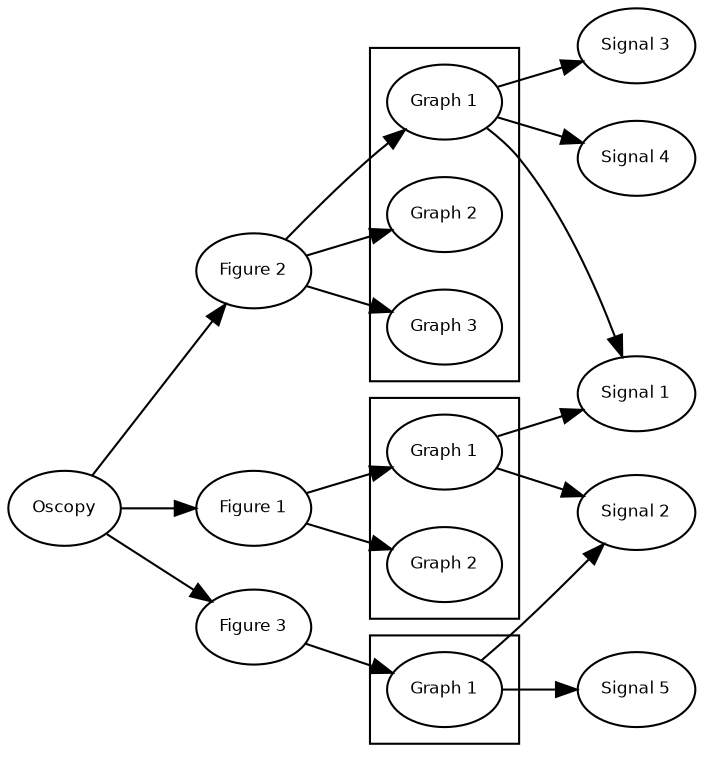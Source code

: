 digraph viewinter {
	node [fontname="Helvetica",fontsize=8] ;
	rankdir=LR ;
	Oscopy -> "Figure 1" ;
       	Oscopy -> "Figure 2" ;
	Oscopy -> "Figure 3" ;
	subgraph cluster0 {
		rankdir=TB
		"Graph 11" [label="Graph 1"] ;
		"Graph 12" [label="Graph 2"] ;
	}
	subgraph cluster1 {
		rankdir=TB
		"Graph 21" [label="Graph 1"] ;
		"Graph 22" [label="Graph 2"] ;
		"Graph 23" [label="Graph 3"] ;
	}
	subgraph cluster2 {
		rankdir=TB
		"Graph 31" [label="Graph 1"] ;
	}
	
	"Figure 1" -> "Graph 11" ;
	"Figure 1" -> "Graph 12" ;
 	"Figure 2" -> "Graph 21" ;
 	"Figure 2" -> "Graph 22" ;
	"Figure 2" -> "Graph 23" ;
	"Figure 3" -> "Graph 31" ;
	"Graph 11" -> "Signal 1" ;
	"Graph 11" -> "Signal 2" ;
	"Graph 21" -> "Signal 3" ;
	"Graph 21" -> "Signal 4" ;
	"Graph 21" -> "Signal 1" ;
	"Graph 31" -> "Signal 2" ;
	"Graph 31" -> "Signal 5" ;
}
